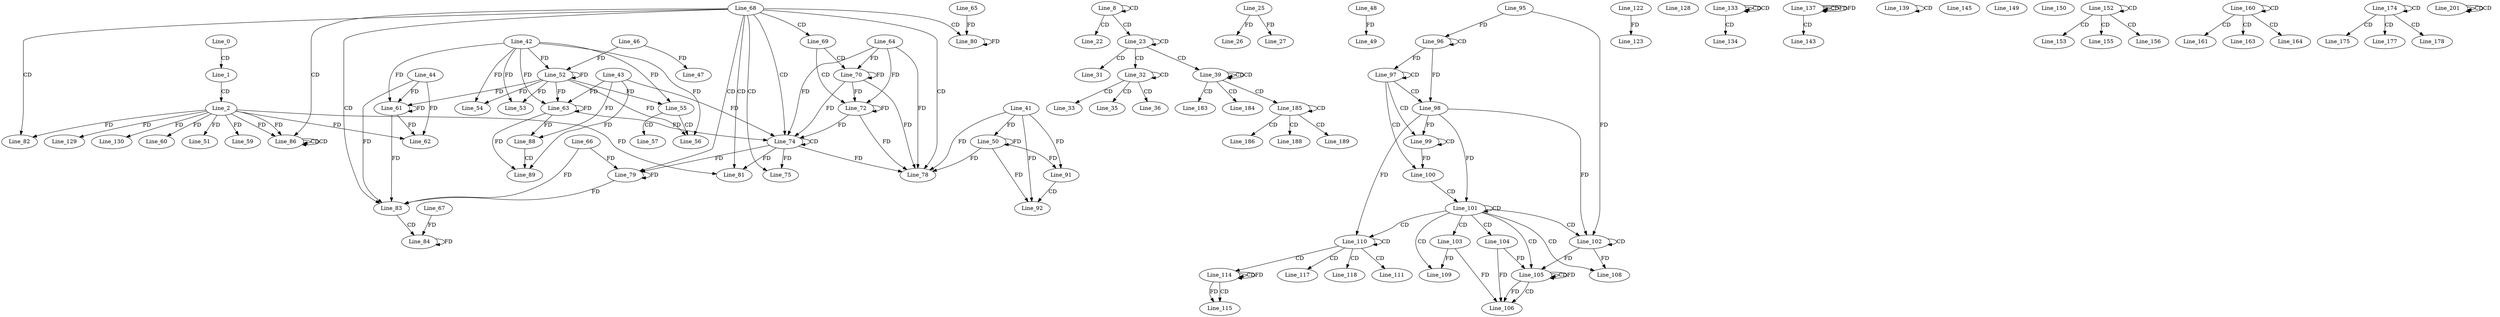 digraph G {
  Line_0;
  Line_1;
  Line_2;
  Line_8;
  Line_8;
  Line_8;
  Line_22;
  Line_23;
  Line_23;
  Line_25;
  Line_26;
  Line_27;
  Line_31;
  Line_32;
  Line_32;
  Line_33;
  Line_35;
  Line_36;
  Line_39;
  Line_39;
  Line_39;
  Line_46;
  Line_47;
  Line_48;
  Line_49;
  Line_41;
  Line_50;
  Line_51;
  Line_42;
  Line_52;
  Line_52;
  Line_53;
  Line_54;
  Line_55;
  Line_55;
  Line_56;
  Line_56;
  Line_57;
  Line_59;
  Line_60;
  Line_44;
  Line_61;
  Line_61;
  Line_62;
  Line_43;
  Line_63;
  Line_63;
  Line_68;
  Line_69;
  Line_70;
  Line_64;
  Line_72;
  Line_74;
  Line_74;
  Line_75;
  Line_78;
  Line_79;
  Line_66;
  Line_80;
  Line_65;
  Line_81;
  Line_82;
  Line_83;
  Line_84;
  Line_67;
  Line_86;
  Line_86;
  Line_86;
  Line_88;
  Line_89;
  Line_91;
  Line_92;
  Line_96;
  Line_96;
  Line_95;
  Line_97;
  Line_97;
  Line_98;
  Line_98;
  Line_99;
  Line_99;
  Line_100;
  Line_101;
  Line_101;
  Line_101;
  Line_102;
  Line_102;
  Line_103;
  Line_104;
  Line_105;
  Line_105;
  Line_105;
  Line_106;
  Line_108;
  Line_109;
  Line_110;
  Line_110;
  Line_110;
  Line_111;
  Line_114;
  Line_114;
  Line_114;
  Line_115;
  Line_117;
  Line_118;
  Line_122;
  Line_123;
  Line_128;
  Line_129;
  Line_130;
  Line_133;
  Line_133;
  Line_133;
  Line_134;
  Line_137;
  Line_137;
  Line_137;
  Line_139;
  Line_139;
  Line_143;
  Line_145;
  Line_149;
  Line_150;
  Line_152;
  Line_152;
  Line_153;
  Line_155;
  Line_156;
  Line_160;
  Line_160;
  Line_161;
  Line_163;
  Line_164;
  Line_174;
  Line_174;
  Line_175;
  Line_177;
  Line_178;
  Line_183;
  Line_184;
  Line_185;
  Line_185;
  Line_186;
  Line_188;
  Line_189;
  Line_201;
  Line_201;
  Line_201;
  Line_0 -> Line_1 [ label="CD" ];
  Line_1 -> Line_2 [ label="CD" ];
  Line_8 -> Line_8 [ label="CD" ];
  Line_8 -> Line_22 [ label="CD" ];
  Line_8 -> Line_23 [ label="CD" ];
  Line_23 -> Line_23 [ label="CD" ];
  Line_25 -> Line_26 [ label="FD" ];
  Line_25 -> Line_27 [ label="FD" ];
  Line_23 -> Line_31 [ label="CD" ];
  Line_23 -> Line_32 [ label="CD" ];
  Line_32 -> Line_32 [ label="CD" ];
  Line_32 -> Line_33 [ label="CD" ];
  Line_32 -> Line_35 [ label="CD" ];
  Line_32 -> Line_36 [ label="CD" ];
  Line_23 -> Line_39 [ label="CD" ];
  Line_39 -> Line_39 [ label="CD" ];
  Line_39 -> Line_39 [ label="CD" ];
  Line_46 -> Line_47 [ label="FD" ];
  Line_48 -> Line_49 [ label="FD" ];
  Line_41 -> Line_50 [ label="FD" ];
  Line_50 -> Line_50 [ label="FD" ];
  Line_2 -> Line_51 [ label="FD" ];
  Line_42 -> Line_52 [ label="FD" ];
  Line_52 -> Line_52 [ label="FD" ];
  Line_46 -> Line_52 [ label="FD" ];
  Line_42 -> Line_53 [ label="FD" ];
  Line_52 -> Line_53 [ label="FD" ];
  Line_42 -> Line_54 [ label="FD" ];
  Line_52 -> Line_54 [ label="FD" ];
  Line_42 -> Line_55 [ label="FD" ];
  Line_52 -> Line_55 [ label="FD" ];
  Line_55 -> Line_56 [ label="CD" ];
  Line_42 -> Line_56 [ label="FD" ];
  Line_52 -> Line_56 [ label="FD" ];
  Line_55 -> Line_57 [ label="CD" ];
  Line_2 -> Line_59 [ label="FD" ];
  Line_2 -> Line_60 [ label="FD" ];
  Line_44 -> Line_61 [ label="FD" ];
  Line_61 -> Line_61 [ label="FD" ];
  Line_42 -> Line_61 [ label="FD" ];
  Line_52 -> Line_61 [ label="FD" ];
  Line_2 -> Line_62 [ label="FD" ];
  Line_44 -> Line_62 [ label="FD" ];
  Line_61 -> Line_62 [ label="FD" ];
  Line_43 -> Line_63 [ label="FD" ];
  Line_63 -> Line_63 [ label="FD" ];
  Line_42 -> Line_63 [ label="FD" ];
  Line_52 -> Line_63 [ label="FD" ];
  Line_68 -> Line_69 [ label="CD" ];
  Line_69 -> Line_70 [ label="CD" ];
  Line_70 -> Line_70 [ label="FD" ];
  Line_64 -> Line_70 [ label="FD" ];
  Line_69 -> Line_72 [ label="CD" ];
  Line_70 -> Line_72 [ label="FD" ];
  Line_72 -> Line_72 [ label="FD" ];
  Line_64 -> Line_72 [ label="FD" ];
  Line_68 -> Line_74 [ label="CD" ];
  Line_74 -> Line_74 [ label="CD" ];
  Line_43 -> Line_74 [ label="FD" ];
  Line_63 -> Line_74 [ label="FD" ];
  Line_70 -> Line_74 [ label="FD" ];
  Line_72 -> Line_74 [ label="FD" ];
  Line_64 -> Line_74 [ label="FD" ];
  Line_68 -> Line_75 [ label="CD" ];
  Line_74 -> Line_75 [ label="FD" ];
  Line_68 -> Line_78 [ label="CD" ];
  Line_41 -> Line_78 [ label="FD" ];
  Line_50 -> Line_78 [ label="FD" ];
  Line_70 -> Line_78 [ label="FD" ];
  Line_72 -> Line_78 [ label="FD" ];
  Line_64 -> Line_78 [ label="FD" ];
  Line_74 -> Line_78 [ label="FD" ];
  Line_68 -> Line_79 [ label="CD" ];
  Line_79 -> Line_79 [ label="FD" ];
  Line_66 -> Line_79 [ label="FD" ];
  Line_74 -> Line_79 [ label="FD" ];
  Line_68 -> Line_80 [ label="CD" ];
  Line_80 -> Line_80 [ label="FD" ];
  Line_65 -> Line_80 [ label="FD" ];
  Line_68 -> Line_81 [ label="CD" ];
  Line_2 -> Line_81 [ label="FD" ];
  Line_74 -> Line_81 [ label="FD" ];
  Line_68 -> Line_82 [ label="CD" ];
  Line_2 -> Line_82 [ label="FD" ];
  Line_68 -> Line_83 [ label="CD" ];
  Line_44 -> Line_83 [ label="FD" ];
  Line_61 -> Line_83 [ label="FD" ];
  Line_79 -> Line_83 [ label="FD" ];
  Line_66 -> Line_83 [ label="FD" ];
  Line_83 -> Line_84 [ label="CD" ];
  Line_84 -> Line_84 [ label="FD" ];
  Line_67 -> Line_84 [ label="FD" ];
  Line_68 -> Line_86 [ label="CD" ];
  Line_2 -> Line_86 [ label="FD" ];
  Line_86 -> Line_86 [ label="CD" ];
  Line_2 -> Line_86 [ label="FD" ];
  Line_86 -> Line_86 [ label="CD" ];
  Line_43 -> Line_88 [ label="FD" ];
  Line_63 -> Line_88 [ label="FD" ];
  Line_88 -> Line_89 [ label="CD" ];
  Line_43 -> Line_89 [ label="FD" ];
  Line_63 -> Line_89 [ label="FD" ];
  Line_41 -> Line_91 [ label="FD" ];
  Line_50 -> Line_91 [ label="FD" ];
  Line_91 -> Line_92 [ label="CD" ];
  Line_41 -> Line_92 [ label="FD" ];
  Line_50 -> Line_92 [ label="FD" ];
  Line_96 -> Line_96 [ label="CD" ];
  Line_95 -> Line_96 [ label="FD" ];
  Line_97 -> Line_97 [ label="CD" ];
  Line_96 -> Line_97 [ label="FD" ];
  Line_97 -> Line_98 [ label="CD" ];
  Line_96 -> Line_98 [ label="FD" ];
  Line_97 -> Line_99 [ label="CD" ];
  Line_99 -> Line_99 [ label="CD" ];
  Line_98 -> Line_99 [ label="FD" ];
  Line_97 -> Line_100 [ label="CD" ];
  Line_99 -> Line_100 [ label="FD" ];
  Line_100 -> Line_101 [ label="CD" ];
  Line_101 -> Line_101 [ label="CD" ];
  Line_98 -> Line_101 [ label="FD" ];
  Line_101 -> Line_102 [ label="CD" ];
  Line_102 -> Line_102 [ label="CD" ];
  Line_95 -> Line_102 [ label="FD" ];
  Line_98 -> Line_102 [ label="FD" ];
  Line_101 -> Line_103 [ label="CD" ];
  Line_101 -> Line_104 [ label="CD" ];
  Line_101 -> Line_105 [ label="CD" ];
  Line_105 -> Line_105 [ label="CD" ];
  Line_105 -> Line_105 [ label="FD" ];
  Line_104 -> Line_105 [ label="FD" ];
  Line_102 -> Line_105 [ label="FD" ];
  Line_105 -> Line_106 [ label="CD" ];
  Line_103 -> Line_106 [ label="FD" ];
  Line_105 -> Line_106 [ label="FD" ];
  Line_104 -> Line_106 [ label="FD" ];
  Line_101 -> Line_108 [ label="CD" ];
  Line_102 -> Line_108 [ label="FD" ];
  Line_101 -> Line_109 [ label="CD" ];
  Line_103 -> Line_109 [ label="FD" ];
  Line_101 -> Line_110 [ label="CD" ];
  Line_110 -> Line_110 [ label="CD" ];
  Line_98 -> Line_110 [ label="FD" ];
  Line_110 -> Line_111 [ label="CD" ];
  Line_110 -> Line_114 [ label="CD" ];
  Line_114 -> Line_114 [ label="CD" ];
  Line_114 -> Line_114 [ label="FD" ];
  Line_114 -> Line_115 [ label="CD" ];
  Line_114 -> Line_115 [ label="FD" ];
  Line_110 -> Line_117 [ label="CD" ];
  Line_110 -> Line_118 [ label="CD" ];
  Line_122 -> Line_123 [ label="FD" ];
  Line_2 -> Line_129 [ label="FD" ];
  Line_2 -> Line_130 [ label="FD" ];
  Line_133 -> Line_133 [ label="CD" ];
  Line_133 -> Line_133 [ label="CD" ];
  Line_133 -> Line_134 [ label="CD" ];
  Line_137 -> Line_137 [ label="CD" ];
  Line_137 -> Line_137 [ label="FD" ];
  Line_139 -> Line_139 [ label="CD" ];
  Line_137 -> Line_143 [ label="CD" ];
  Line_152 -> Line_152 [ label="CD" ];
  Line_152 -> Line_153 [ label="CD" ];
  Line_152 -> Line_155 [ label="CD" ];
  Line_152 -> Line_156 [ label="CD" ];
  Line_160 -> Line_160 [ label="CD" ];
  Line_160 -> Line_161 [ label="CD" ];
  Line_160 -> Line_163 [ label="CD" ];
  Line_160 -> Line_164 [ label="CD" ];
  Line_174 -> Line_174 [ label="CD" ];
  Line_174 -> Line_175 [ label="CD" ];
  Line_174 -> Line_177 [ label="CD" ];
  Line_174 -> Line_178 [ label="CD" ];
  Line_39 -> Line_183 [ label="CD" ];
  Line_39 -> Line_184 [ label="CD" ];
  Line_39 -> Line_185 [ label="CD" ];
  Line_185 -> Line_185 [ label="CD" ];
  Line_185 -> Line_186 [ label="CD" ];
  Line_185 -> Line_188 [ label="CD" ];
  Line_185 -> Line_189 [ label="CD" ];
  Line_201 -> Line_201 [ label="CD" ];
  Line_201 -> Line_201 [ label="CD" ];
  Line_137 -> Line_137 [ label="FD" ];
}
